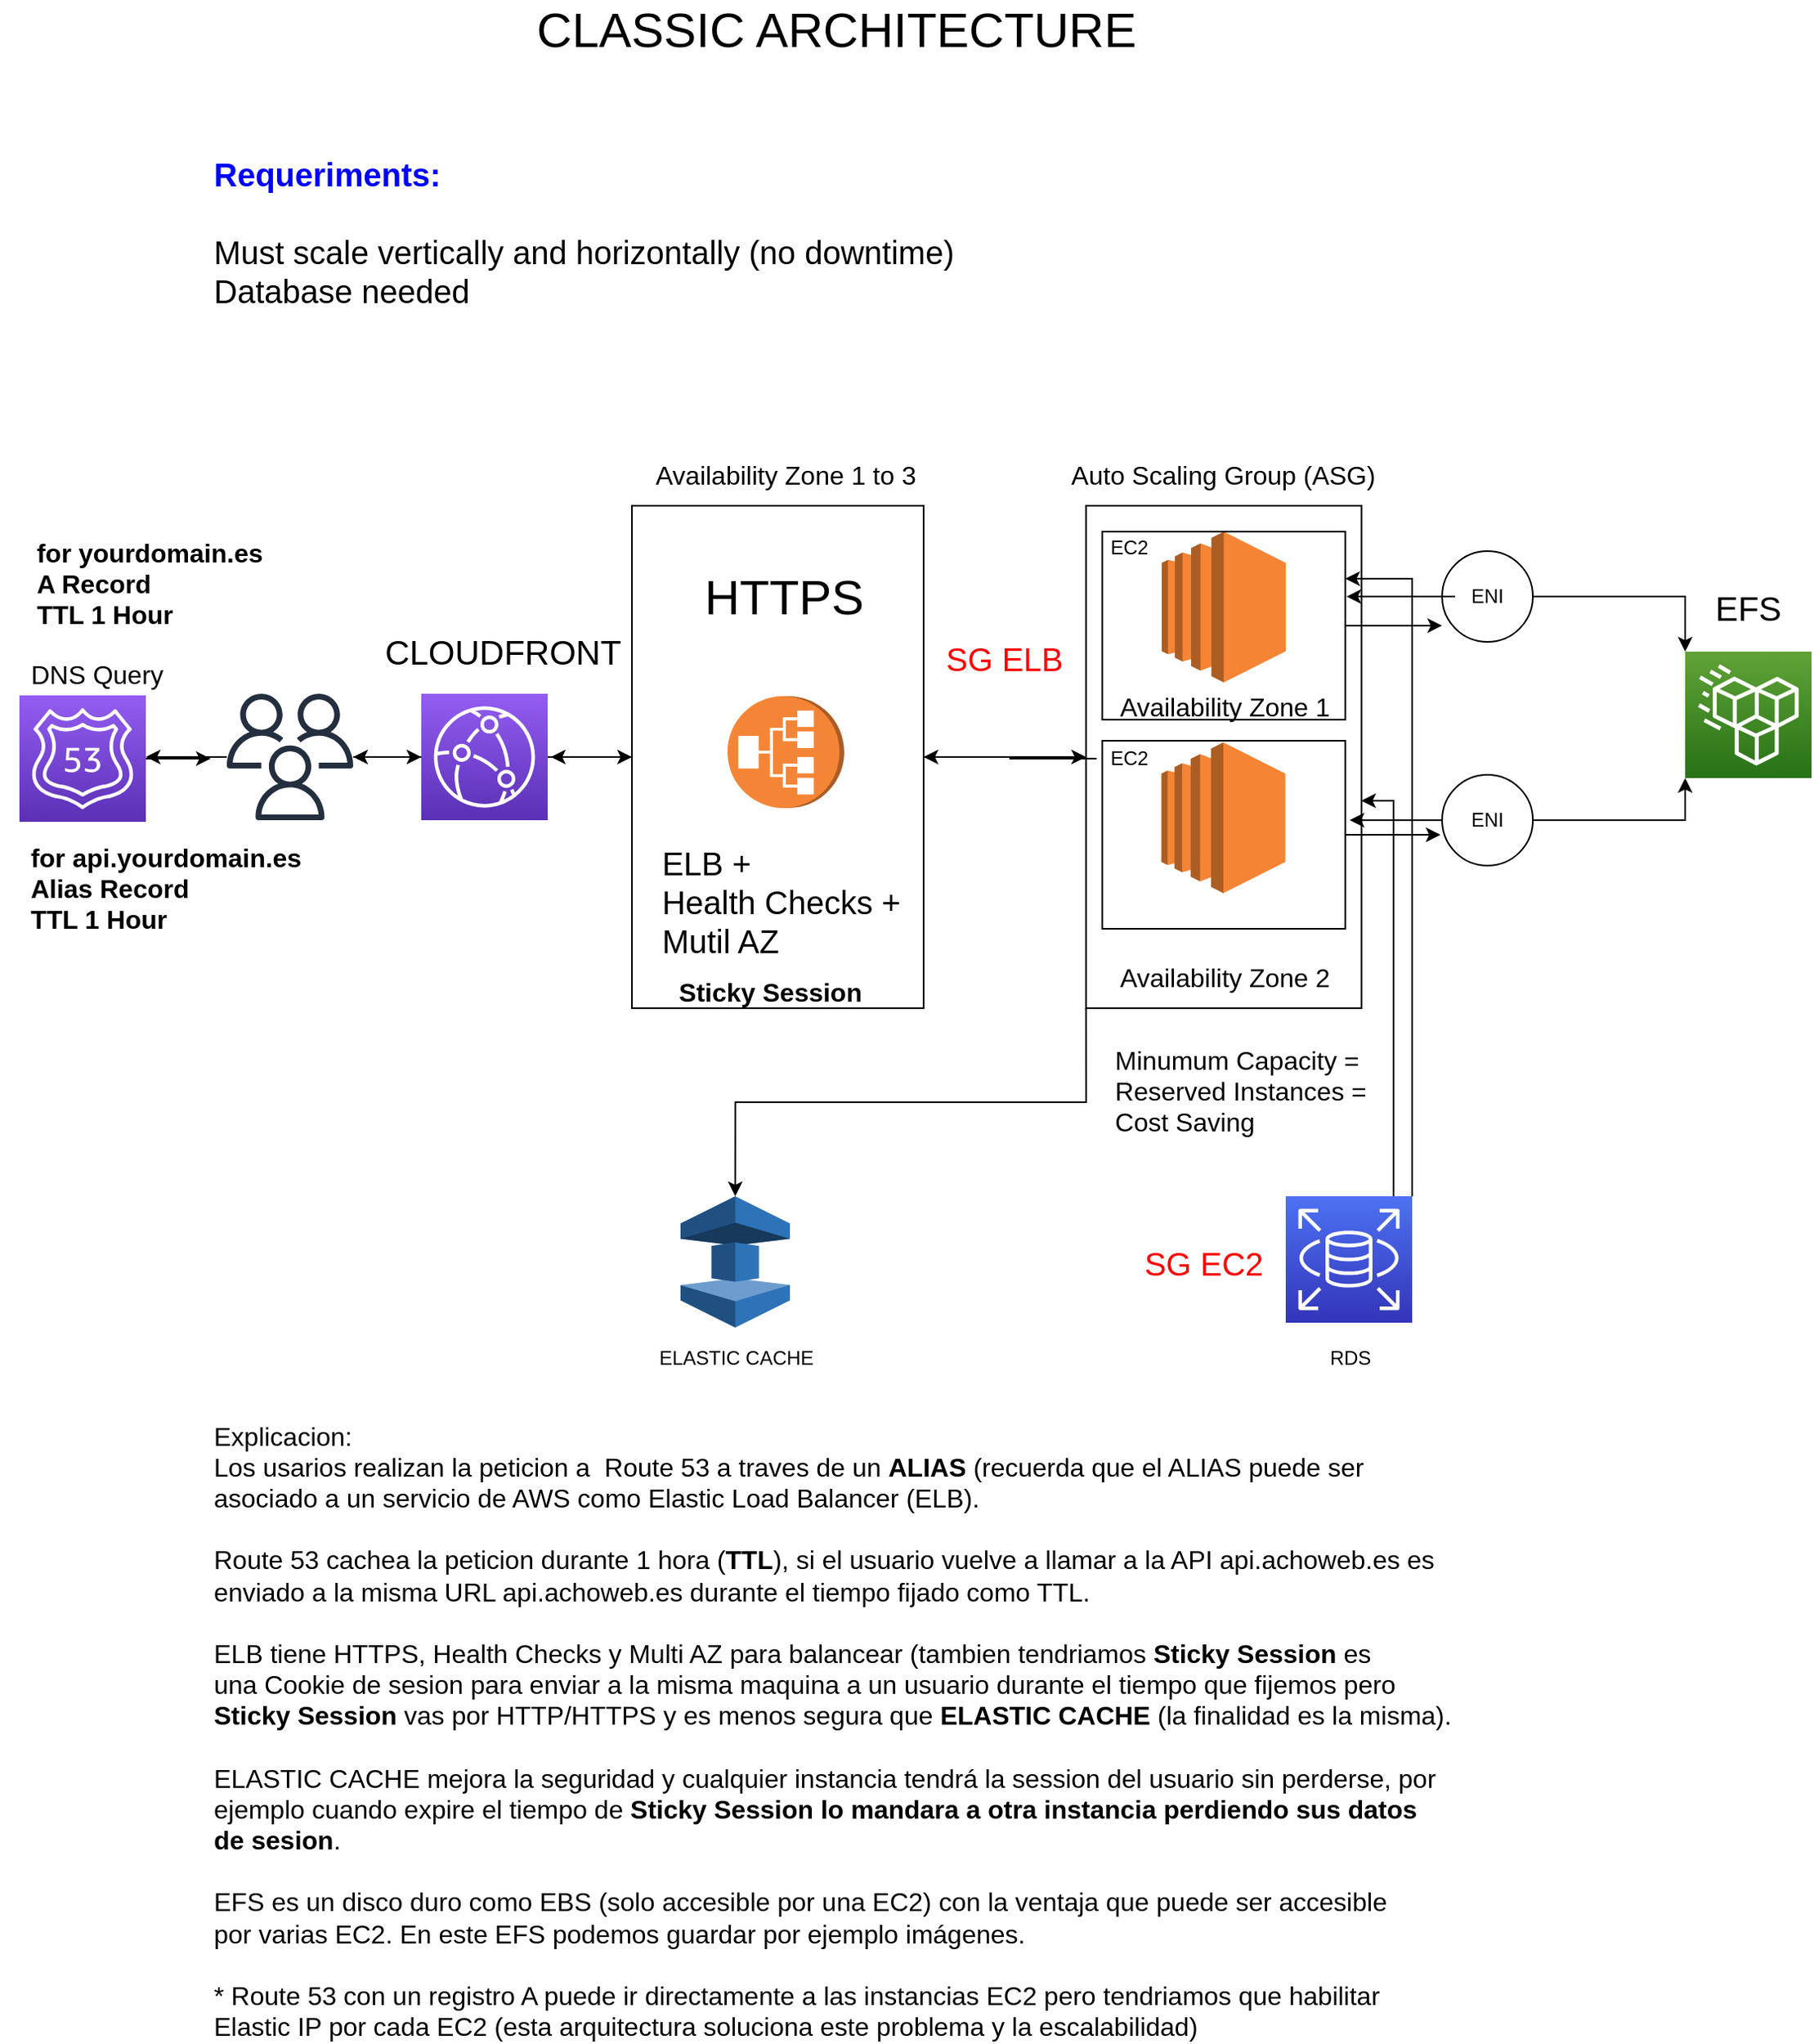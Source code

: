 <mxfile version="14.5.6" type="device"><diagram id="UPiS8NXmoR_QqrshqhKk" name="Page-1"><mxGraphModel dx="2375" dy="764" grid="1" gridSize="10" guides="1" tooltips="1" connect="1" arrows="1" fold="1" page="1" pageScale="1" pageWidth="1169" pageHeight="827" math="0" shadow="0"><root><mxCell id="0"/><mxCell id="1" parent="0"/><mxCell id="HN3po0Bu_yV8VkEdkoAv-14" style="edgeStyle=orthogonalEdgeStyle;rounded=0;orthogonalLoop=1;jettySize=auto;html=1;" edge="1" parent="1" source="cFpB6itkiRQnKSlR0vu7-1"><mxGeometry relative="1" as="geometry"><mxPoint x="40" y="480" as="targetPoint"/></mxGeometry></mxCell><mxCell id="cFpB6itkiRQnKSlR0vu7-1" value="" style="points=[[0,0,0],[0.25,0,0],[0.5,0,0],[0.75,0,0],[1,0,0],[0,1,0],[0.25,1,0],[0.5,1,0],[0.75,1,0],[1,1,0],[0,0.25,0],[0,0.5,0],[0,0.75,0],[1,0.25,0],[1,0.5,0],[1,0.75,0]];outlineConnect=0;fontColor=#232F3E;gradientColor=#945DF2;gradientDirection=north;fillColor=#5A30B5;strokeColor=#ffffff;dashed=0;verticalLabelPosition=bottom;verticalAlign=top;align=center;html=1;fontSize=12;fontStyle=0;aspect=fixed;shape=mxgraph.aws4.resourceIcon;resIcon=mxgraph.aws4.route_53;" parent="1" vertex="1"><mxGeometry x="-78" y="441" width="78" height="78" as="geometry"/></mxCell><mxCell id="cFpB6itkiRQnKSlR0vu7-2" value="" style="outlineConnect=0;dashed=0;verticalLabelPosition=bottom;verticalAlign=top;align=center;html=1;shape=mxgraph.aws3.application_load_balancer;fillColor=#F58536;gradientColor=none;rotation=-90;" parent="1" vertex="1"><mxGeometry x="360.5" y="440" width="69" height="72" as="geometry"/></mxCell><mxCell id="cFpB6itkiRQnKSlR0vu7-11" style="edgeStyle=orthogonalEdgeStyle;rounded=0;orthogonalLoop=1;jettySize=auto;html=1;exitX=1;exitY=0.5;exitDx=0;exitDy=0;entryX=0;entryY=0.5;entryDx=0;entryDy=0;" parent="1" source="cFpB6itkiRQnKSlR0vu7-6" target="cFpB6itkiRQnKSlR0vu7-7" edge="1"><mxGeometry relative="1" as="geometry"/></mxCell><mxCell id="HN3po0Bu_yV8VkEdkoAv-5" style="edgeStyle=orthogonalEdgeStyle;rounded=0;orthogonalLoop=1;jettySize=auto;html=1;" edge="1" parent="1" source="cFpB6itkiRQnKSlR0vu7-6"><mxGeometry relative="1" as="geometry"><mxPoint x="250" y="479" as="targetPoint"/></mxGeometry></mxCell><mxCell id="cFpB6itkiRQnKSlR0vu7-6" value="" style="rounded=0;whiteSpace=wrap;html=1;fillColor=none;" parent="1" vertex="1"><mxGeometry x="300" y="324" width="180" height="310" as="geometry"/></mxCell><mxCell id="c14kEfYcaKeEo-WnFyKS-1" style="edgeStyle=orthogonalEdgeStyle;rounded=0;orthogonalLoop=1;jettySize=auto;html=1;exitX=0;exitY=1;exitDx=0;exitDy=0;entryX=0.5;entryY=0;entryDx=0;entryDy=0;entryPerimeter=0;" parent="1" source="cFpB6itkiRQnKSlR0vu7-7" target="c14kEfYcaKeEo-WnFyKS-2" edge="1"><mxGeometry relative="1" as="geometry"><mxPoint x="360" y="760" as="targetPoint"/></mxGeometry></mxCell><mxCell id="cFpB6itkiRQnKSlR0vu7-7" value="" style="rounded=0;whiteSpace=wrap;html=1;fillColor=none;" parent="1" vertex="1"><mxGeometry x="580.25" y="324" width="170" height="310" as="geometry"/></mxCell><mxCell id="cFpB6itkiRQnKSlR0vu7-8" value="" style="outlineConnect=0;dashed=0;verticalLabelPosition=bottom;verticalAlign=top;align=center;html=1;shape=mxgraph.aws3.ec2;fillColor=#F58534;gradientColor=none;" parent="1" vertex="1"><mxGeometry x="627" y="340" width="76.5" height="93" as="geometry"/></mxCell><mxCell id="cFpB6itkiRQnKSlR0vu7-9" value="" style="outlineConnect=0;dashed=0;verticalLabelPosition=bottom;verticalAlign=top;align=center;html=1;shape=mxgraph.aws3.ec2;fillColor=#F58534;gradientColor=none;" parent="1" vertex="1"><mxGeometry x="626.75" y="470" width="76.5" height="93" as="geometry"/></mxCell><mxCell id="cFpB6itkiRQnKSlR0vu7-12" value="&lt;font style=&quot;font-size: 16px&quot;&gt;Availability Zone 1 to 3&lt;/font&gt;" style="text;html=1;strokeColor=none;fillColor=none;align=center;verticalAlign=middle;whiteSpace=wrap;rounded=0;" parent="1" vertex="1"><mxGeometry x="297.25" y="300" width="195.5" height="10" as="geometry"/></mxCell><mxCell id="cFpB6itkiRQnKSlR0vu7-13" value="&lt;div style=&quot;text-align: left ; font-size: 20px&quot;&gt;&lt;font style=&quot;font-size: 20px&quot;&gt;ELB +&amp;nbsp;&lt;/font&gt;&lt;/div&gt;&lt;font style=&quot;font-size: 20px&quot;&gt;&lt;div style=&quot;text-align: left&quot;&gt;Health Checks +&amp;nbsp;&lt;/div&gt;&lt;div style=&quot;text-align: left&quot;&gt;Mutil AZ&lt;/div&gt;&lt;/font&gt;" style="text;html=1;strokeColor=none;fillColor=none;align=center;verticalAlign=middle;whiteSpace=wrap;rounded=0;" parent="1" vertex="1"><mxGeometry x="297.25" y="563" width="195.5" height="10" as="geometry"/></mxCell><mxCell id="4a0Z87JIkSZJBz1gpJQF-12" style="edgeStyle=orthogonalEdgeStyle;rounded=0;orthogonalLoop=1;jettySize=auto;html=1;entryX=0;entryY=0.821;entryDx=0;entryDy=0;entryPerimeter=0;" parent="1" source="cFpB6itkiRQnKSlR0vu7-15" target="4a0Z87JIkSZJBz1gpJQF-2" edge="1"><mxGeometry relative="1" as="geometry"/></mxCell><mxCell id="cFpB6itkiRQnKSlR0vu7-15" value="" style="rounded=0;whiteSpace=wrap;html=1;fillColor=none;" parent="1" vertex="1"><mxGeometry x="590.25" y="340" width="150" height="116" as="geometry"/></mxCell><mxCell id="4a0Z87JIkSZJBz1gpJQF-13" style="edgeStyle=orthogonalEdgeStyle;rounded=0;orthogonalLoop=1;jettySize=auto;html=1;entryX=-0.018;entryY=0.661;entryDx=0;entryDy=0;entryPerimeter=0;" parent="1" source="cFpB6itkiRQnKSlR0vu7-16" target="4a0Z87JIkSZJBz1gpJQF-3" edge="1"><mxGeometry relative="1" as="geometry"/></mxCell><mxCell id="cFpB6itkiRQnKSlR0vu7-16" value="" style="rounded=0;whiteSpace=wrap;html=1;fillColor=none;" parent="1" vertex="1"><mxGeometry x="590.25" y="469" width="150" height="116" as="geometry"/></mxCell><mxCell id="cFpB6itkiRQnKSlR0vu7-17" value="&lt;font style=&quot;font-size: 16px&quot;&gt;Availability Zone 1&lt;/font&gt;" style="text;html=1;strokeColor=none;fillColor=none;align=center;verticalAlign=middle;whiteSpace=wrap;rounded=0;" parent="1" vertex="1"><mxGeometry x="567.5" y="443" width="195.5" height="10" as="geometry"/></mxCell><mxCell id="cFpB6itkiRQnKSlR0vu7-18" value="&lt;font style=&quot;font-size: 16px&quot;&gt;Availability Zone 2&lt;/font&gt;" style="text;html=1;strokeColor=none;fillColor=none;align=center;verticalAlign=middle;whiteSpace=wrap;rounded=0;" parent="1" vertex="1"><mxGeometry x="567.5" y="610" width="195.5" height="10" as="geometry"/></mxCell><mxCell id="cFpB6itkiRQnKSlR0vu7-19" value="&lt;font style=&quot;font-size: 16px&quot;&gt;Auto Scaling Group (ASG)&lt;/font&gt;" style="text;html=1;strokeColor=none;fillColor=none;align=center;verticalAlign=middle;whiteSpace=wrap;rounded=0;" parent="1" vertex="1"><mxGeometry x="567.25" y="300" width="195.5" height="10" as="geometry"/></mxCell><mxCell id="cFpB6itkiRQnKSlR0vu7-20" value="&lt;div style=&quot;text-align: left&quot;&gt;&lt;span style=&quot;font-size: 16px&quot;&gt;Minumum Capacity =&amp;nbsp;&lt;/span&gt;&lt;/div&gt;&lt;font style=&quot;font-size: 16px&quot;&gt;&lt;div style=&quot;text-align: left&quot;&gt;Reserved Instances =&amp;nbsp;&lt;/div&gt;&lt;div style=&quot;text-align: left&quot;&gt;Cost Saving&lt;/div&gt;&lt;/font&gt;" style="text;html=1;strokeColor=none;fillColor=none;align=center;verticalAlign=middle;whiteSpace=wrap;rounded=0;" parent="1" vertex="1"><mxGeometry x="580" y="680" width="195.5" height="10" as="geometry"/></mxCell><mxCell id="cFpB6itkiRQnKSlR0vu7-21" value="&lt;font style=&quot;font-size: 16px&quot;&gt;DNS Query&lt;/font&gt;" style="text;html=1;strokeColor=none;fillColor=none;align=center;verticalAlign=middle;whiteSpace=wrap;rounded=0;" parent="1" vertex="1"><mxGeometry x="-90" y="423" width="120" height="10" as="geometry"/></mxCell><mxCell id="cFpB6itkiRQnKSlR0vu7-27" value="&lt;div style=&quot;text-align: left&quot;&gt;&lt;b style=&quot;font-size: 16px&quot;&gt;for api.yourdomain.es&lt;/b&gt;&lt;/div&gt;&lt;font style=&quot;font-size: 16px&quot;&gt;&lt;div style=&quot;text-align: left&quot;&gt;&lt;b&gt;Alias Record&lt;/b&gt;&lt;/div&gt;&lt;b&gt;&lt;div style=&quot;text-align: left&quot;&gt;&lt;b&gt;TTL 1 Hour&lt;/b&gt;&lt;/div&gt;&lt;/b&gt;&lt;/font&gt;" style="text;html=1;align=center;verticalAlign=middle;resizable=0;points=[];autosize=1;" parent="1" vertex="1"><mxGeometry x="-78" y="535" width="180" height="50" as="geometry"/></mxCell><mxCell id="cFpB6itkiRQnKSlR0vu7-28" value="&lt;font style=&quot;font-size: 30px&quot;&gt;CLASSIC ARCHITECTURE&amp;nbsp;&lt;/font&gt;" style="text;html=1;align=center;verticalAlign=middle;resizable=0;points=[];autosize=1;" parent="1" vertex="1"><mxGeometry x="230" y="15" width="400" height="30" as="geometry"/></mxCell><mxCell id="cFpB6itkiRQnKSlR0vu7-29" value="&lt;font style=&quot;font-size: 20px&quot;&gt;&lt;font color=&quot;#0000ff&quot; style=&quot;font-size: 20px&quot;&gt;&lt;b&gt;Requeriments:&amp;nbsp;&lt;br&gt;&lt;/b&gt;&lt;/font&gt;&lt;br&gt;&lt;/font&gt;&lt;div style=&quot;font-size: 20px&quot;&gt;&lt;font style=&quot;font-size: 20px&quot;&gt;Must scale vertically and horizontally (no downtime)&lt;/font&gt;&lt;/div&gt;&lt;div style=&quot;font-size: 20px&quot;&gt;Database needed&amp;nbsp;&lt;/div&gt;" style="text;html=1;align=left;verticalAlign=middle;resizable=0;points=[];autosize=1;" parent="1" vertex="1"><mxGeometry x="40" y="120" width="470" height="70" as="geometry"/></mxCell><mxCell id="cFpB6itkiRQnKSlR0vu7-30" value="&lt;font style=&quot;font-size: 16px&quot;&gt;Explicacion: &lt;br&gt;Los usarios realizan la peticion a &amp;nbsp;Route 53 a traves de un &lt;b&gt;ALIAS&lt;/b&gt; (recuerda que el ALIAS puede ser&amp;nbsp;&lt;br&gt;asociado a un servicio de AWS como Elastic Load Balancer (ELB).&lt;br&gt;&lt;br&gt;Route 53 cachea la peticion durante 1 hora (&lt;b&gt;TTL&lt;/b&gt;), si el usuario vuelve a llamar a la API api.achoweb.es es&amp;nbsp;&lt;br&gt;enviado a la misma URL api.achoweb.es durante el tiempo fijado como TTL.&lt;br&gt;&lt;br&gt;ELB tiene HTTPS, Health Checks y Multi AZ para balancear (tambien tendriamos&amp;nbsp;&lt;b&gt;Sticky Session &lt;/b&gt;es&amp;nbsp;&lt;br&gt;una Cookie de sesion para enviar a la misma maquina a un usuario durante el tiempo que fijemos pero&amp;nbsp;&lt;br&gt;&lt;b&gt;Sticky Session &lt;/b&gt;vas por HTTP/HTTPS y es menos segura que &lt;b&gt;ELASTIC CACHE&lt;/b&gt; (la finalidad es la misma).&lt;br&gt;&lt;br&gt;ELASTIC CACHE mejora la seguridad y cualquier instancia tendrá la session del usuario sin perderse, por&amp;nbsp;&lt;br&gt;ejemplo cuando expire el tiempo de&amp;nbsp;&lt;b&gt;Sticky Session lo mandara a otra instancia perdiendo sus datos&amp;nbsp;&lt;br&gt;de sesion&lt;/b&gt;.&lt;br&gt;&lt;br&gt;EFS es un disco duro como EBS (solo accesible por una EC2) con la ventaja que puede ser accesible &lt;br&gt;por varias EC2. En este EFS podemos guardar por ejemplo imágenes.&lt;br&gt;&lt;br&gt;* Route 53 con un registro A puede ir directamente a las instancias EC2 pero tendriamos que habilitar&lt;br&gt;Elastic IP por cada EC2 (esta arquitectura soluciona este problema y la escalabilidad)&lt;br&gt;&lt;/font&gt;" style="text;html=1;align=left;verticalAlign=middle;resizable=0;points=[];autosize=1;" parent="1" vertex="1"><mxGeometry x="40" y="925" width="780" height="310" as="geometry"/></mxCell><mxCell id="cFpB6itkiRQnKSlR0vu7-32" value="&lt;font style=&quot;font-size: 30px&quot;&gt;HTTPS&lt;/font&gt;" style="text;html=1;strokeColor=none;fillColor=none;align=center;verticalAlign=middle;whiteSpace=wrap;rounded=0;" parent="1" vertex="1"><mxGeometry x="374" y="370" width="40" height="20" as="geometry"/></mxCell><mxCell id="cFpB6itkiRQnKSlR0vu7-34" value="EC2" style="text;html=1;strokeColor=none;fillColor=none;align=center;verticalAlign=middle;whiteSpace=wrap;rounded=0;" parent="1" vertex="1"><mxGeometry x="586.75" y="340" width="40" height="20" as="geometry"/></mxCell><mxCell id="HN3po0Bu_yV8VkEdkoAv-7" style="edgeStyle=orthogonalEdgeStyle;rounded=0;orthogonalLoop=1;jettySize=auto;html=1;" edge="1" parent="1" source="cFpB6itkiRQnKSlR0vu7-35" target="cFpB6itkiRQnKSlR0vu7-6"><mxGeometry relative="1" as="geometry"/></mxCell><mxCell id="cFpB6itkiRQnKSlR0vu7-35" value="EC2" style="text;html=1;strokeColor=none;fillColor=none;align=center;verticalAlign=middle;whiteSpace=wrap;rounded=0;" parent="1" vertex="1"><mxGeometry x="586.75" y="470" width="40" height="20" as="geometry"/></mxCell><mxCell id="c14kEfYcaKeEo-WnFyKS-2" value="" style="outlineConnect=0;dashed=0;verticalLabelPosition=bottom;verticalAlign=top;align=center;html=1;shape=mxgraph.aws3.elasticache;fillColor=#2E73B8;gradientColor=none;" parent="1" vertex="1"><mxGeometry x="330" y="750" width="67.5" height="81" as="geometry"/></mxCell><mxCell id="c14kEfYcaKeEo-WnFyKS-7" style="edgeStyle=orthogonalEdgeStyle;rounded=0;orthogonalLoop=1;jettySize=auto;html=1;exitX=1;exitY=0;exitDx=0;exitDy=0;exitPerimeter=0;entryX=1;entryY=0.25;entryDx=0;entryDy=0;" parent="1" source="c14kEfYcaKeEo-WnFyKS-3" target="cFpB6itkiRQnKSlR0vu7-15" edge="1"><mxGeometry relative="1" as="geometry"/></mxCell><mxCell id="c14kEfYcaKeEo-WnFyKS-8" style="edgeStyle=orthogonalEdgeStyle;rounded=0;orthogonalLoop=1;jettySize=auto;html=1;entryX=0.999;entryY=0.587;entryDx=0;entryDy=0;entryPerimeter=0;" parent="1" target="cFpB6itkiRQnKSlR0vu7-7" edge="1"><mxGeometry relative="1" as="geometry"><mxPoint x="780" y="770" as="sourcePoint"/><Array as="points"><mxPoint x="770" y="770"/><mxPoint x="770" y="506"/></Array></mxGeometry></mxCell><mxCell id="c14kEfYcaKeEo-WnFyKS-3" value="" style="points=[[0,0,0],[0.25,0,0],[0.5,0,0],[0.75,0,0],[1,0,0],[0,1,0],[0.25,1,0],[0.5,1,0],[0.75,1,0],[1,1,0],[0,0.25,0],[0,0.5,0],[0,0.75,0],[1,0.25,0],[1,0.5,0],[1,0.75,0]];outlineConnect=0;fontColor=#232F3E;gradientColor=#4D72F3;gradientDirection=north;fillColor=#3334B9;strokeColor=#ffffff;dashed=0;verticalLabelPosition=bottom;verticalAlign=top;align=center;html=1;fontSize=12;fontStyle=0;aspect=fixed;shape=mxgraph.aws4.resourceIcon;resIcon=mxgraph.aws4.rds;" parent="1" vertex="1"><mxGeometry x="703.5" y="750" width="78" height="78" as="geometry"/></mxCell><mxCell id="c14kEfYcaKeEo-WnFyKS-10" value="ELASTIC CACHE" style="text;html=1;align=center;verticalAlign=middle;resizable=0;points=[];autosize=1;" parent="1" vertex="1"><mxGeometry x="308.75" y="840" width="110" height="20" as="geometry"/></mxCell><mxCell id="c14kEfYcaKeEo-WnFyKS-12" value="RDS&lt;br&gt;" style="text;html=1;align=center;verticalAlign=middle;resizable=0;points=[];autosize=1;" parent="1" vertex="1"><mxGeometry x="723" y="840" width="40" height="20" as="geometry"/></mxCell><mxCell id="c14kEfYcaKeEo-WnFyKS-13" value="&lt;font style=&quot;font-size: 16px&quot;&gt;&lt;b&gt;Sticky Session&lt;/b&gt;&lt;/font&gt;" style="text;html=1;align=center;verticalAlign=middle;resizable=0;points=[];autosize=1;" parent="1" vertex="1"><mxGeometry x="320" y="614" width="130" height="20" as="geometry"/></mxCell><mxCell id="4a0Z87JIkSZJBz1gpJQF-1" value="" style="points=[[0,0,0],[0.25,0,0],[0.5,0,0],[0.75,0,0],[1,0,0],[0,1,0],[0.25,1,0],[0.5,1,0],[0.75,1,0],[1,1,0],[0,0.25,0],[0,0.5,0],[0,0.75,0],[1,0.25,0],[1,0.5,0],[1,0.75,0]];outlineConnect=0;fontColor=#232F3E;gradientColor=#60A337;gradientDirection=north;fillColor=#277116;strokeColor=#ffffff;dashed=0;verticalLabelPosition=bottom;verticalAlign=top;align=center;html=1;fontSize=12;fontStyle=0;aspect=fixed;shape=mxgraph.aws4.resourceIcon;resIcon=mxgraph.aws4.efs_standard;" parent="1" vertex="1"><mxGeometry x="950" y="414" width="78" height="78" as="geometry"/></mxCell><mxCell id="4a0Z87JIkSZJBz1gpJQF-5" style="edgeStyle=orthogonalEdgeStyle;rounded=0;orthogonalLoop=1;jettySize=auto;html=1;entryX=0;entryY=0;entryDx=0;entryDy=0;entryPerimeter=0;" parent="1" source="4a0Z87JIkSZJBz1gpJQF-2" target="4a0Z87JIkSZJBz1gpJQF-1" edge="1"><mxGeometry relative="1" as="geometry"/></mxCell><mxCell id="4a0Z87JIkSZJBz1gpJQF-2" value="" style="ellipse;whiteSpace=wrap;html=1;aspect=fixed;" parent="1" vertex="1"><mxGeometry x="800" y="352" width="56" height="56" as="geometry"/></mxCell><mxCell id="4a0Z87JIkSZJBz1gpJQF-4" style="edgeStyle=orthogonalEdgeStyle;rounded=0;orthogonalLoop=1;jettySize=auto;html=1;entryX=0;entryY=1;entryDx=0;entryDy=0;entryPerimeter=0;" parent="1" source="4a0Z87JIkSZJBz1gpJQF-3" target="4a0Z87JIkSZJBz1gpJQF-1" edge="1"><mxGeometry relative="1" as="geometry"/></mxCell><mxCell id="HN3po0Bu_yV8VkEdkoAv-8" style="edgeStyle=orthogonalEdgeStyle;rounded=0;orthogonalLoop=1;jettySize=auto;html=1;entryX=1.018;entryY=0.422;entryDx=0;entryDy=0;entryPerimeter=0;" edge="1" parent="1" source="4a0Z87JIkSZJBz1gpJQF-3" target="cFpB6itkiRQnKSlR0vu7-16"><mxGeometry relative="1" as="geometry"/></mxCell><mxCell id="4a0Z87JIkSZJBz1gpJQF-3" value="" style="ellipse;whiteSpace=wrap;html=1;aspect=fixed;" parent="1" vertex="1"><mxGeometry x="800" y="490" width="56" height="56" as="geometry"/></mxCell><mxCell id="4a0Z87JIkSZJBz1gpJQF-6" value="ENI" style="text;html=1;strokeColor=none;fillColor=none;align=center;verticalAlign=middle;whiteSpace=wrap;rounded=0;" parent="1" vertex="1"><mxGeometry x="808" y="508" width="40" height="20" as="geometry"/></mxCell><mxCell id="HN3po0Bu_yV8VkEdkoAv-9" style="edgeStyle=orthogonalEdgeStyle;rounded=0;orthogonalLoop=1;jettySize=auto;html=1;entryX=1.005;entryY=0.345;entryDx=0;entryDy=0;entryPerimeter=0;" edge="1" parent="1" source="4a0Z87JIkSZJBz1gpJQF-7" target="cFpB6itkiRQnKSlR0vu7-15"><mxGeometry relative="1" as="geometry"/></mxCell><mxCell id="4a0Z87JIkSZJBz1gpJQF-7" value="ENI" style="text;html=1;strokeColor=none;fillColor=none;align=center;verticalAlign=middle;whiteSpace=wrap;rounded=0;" parent="1" vertex="1"><mxGeometry x="808" y="370" width="40" height="20" as="geometry"/></mxCell><mxCell id="4a0Z87JIkSZJBz1gpJQF-8" value="&lt;font style=&quot;font-size: 21px&quot;&gt;EFS&lt;/font&gt;" style="text;html=1;strokeColor=none;fillColor=none;align=center;verticalAlign=middle;whiteSpace=wrap;rounded=0;" parent="1" vertex="1"><mxGeometry x="969" y="376.5" width="40" height="20" as="geometry"/></mxCell><mxCell id="4a0Z87JIkSZJBz1gpJQF-10" value="&lt;font style=&quot;font-size: 20px&quot; color=&quot;#ff0000&quot;&gt;SG ELB&lt;/font&gt;" style="text;html=1;strokeColor=none;fillColor=none;align=center;verticalAlign=middle;whiteSpace=wrap;rounded=0;" parent="1" vertex="1"><mxGeometry x="480" y="408" width="100" height="20" as="geometry"/></mxCell><mxCell id="4a0Z87JIkSZJBz1gpJQF-11" value="&lt;font style=&quot;font-size: 20px&quot; color=&quot;#ff0000&quot;&gt;SG EC2&lt;/font&gt;" style="text;html=1;strokeColor=none;fillColor=none;align=center;verticalAlign=middle;whiteSpace=wrap;rounded=0;" parent="1" vertex="1"><mxGeometry x="603.25" y="780.5" width="100" height="20" as="geometry"/></mxCell><mxCell id="4a0Z87JIkSZJBz1gpJQF-14" value="&lt;div style=&quot;text-align: left&quot;&gt;&lt;b style=&quot;font-size: 16px&quot;&gt;for yourdomain.es&lt;/b&gt;&lt;/div&gt;&lt;font style=&quot;font-size: 16px&quot;&gt;&lt;div style=&quot;text-align: left&quot;&gt;&lt;b&gt;A Record&lt;/b&gt;&lt;/div&gt;&lt;b&gt;&lt;div style=&quot;text-align: left&quot;&gt;&lt;b&gt;TTL 1 Hour&lt;/b&gt;&lt;/div&gt;&lt;/b&gt;&lt;/font&gt;" style="text;html=1;align=center;verticalAlign=middle;resizable=0;points=[];autosize=1;" parent="1" vertex="1"><mxGeometry x="-78" y="346.5" width="160" height="50" as="geometry"/></mxCell><mxCell id="HN3po0Bu_yV8VkEdkoAv-3" style="edgeStyle=orthogonalEdgeStyle;rounded=0;orthogonalLoop=1;jettySize=auto;html=1;exitX=1;exitY=0.5;exitDx=0;exitDy=0;exitPerimeter=0;entryX=0;entryY=0.5;entryDx=0;entryDy=0;" edge="1" parent="1" source="HN3po0Bu_yV8VkEdkoAv-1" target="cFpB6itkiRQnKSlR0vu7-6"><mxGeometry relative="1" as="geometry"/></mxCell><mxCell id="HN3po0Bu_yV8VkEdkoAv-6" style="edgeStyle=orthogonalEdgeStyle;rounded=0;orthogonalLoop=1;jettySize=auto;html=1;" edge="1" parent="1" source="HN3po0Bu_yV8VkEdkoAv-1" target="cFpB6itkiRQnKSlR0vu7-22"><mxGeometry relative="1" as="geometry"/></mxCell><mxCell id="HN3po0Bu_yV8VkEdkoAv-1" value="" style="points=[[0,0,0],[0.25,0,0],[0.5,0,0],[0.75,0,0],[1,0,0],[0,1,0],[0.25,1,0],[0.5,1,0],[0.75,1,0],[1,1,0],[0,0.25,0],[0,0.5,0],[0,0.75,0],[1,0.25,0],[1,0.5,0],[1,0.75,0]];outlineConnect=0;fontColor=#232F3E;gradientColor=#945DF2;gradientDirection=north;fillColor=#5A30B5;strokeColor=#ffffff;dashed=0;verticalLabelPosition=bottom;verticalAlign=top;align=center;html=1;fontSize=12;fontStyle=0;aspect=fixed;shape=mxgraph.aws4.resourceIcon;resIcon=mxgraph.aws4.cloudfront;" vertex="1" parent="1"><mxGeometry x="170" y="440" width="78" height="78" as="geometry"/></mxCell><mxCell id="HN3po0Bu_yV8VkEdkoAv-4" value="" style="edgeStyle=orthogonalEdgeStyle;rounded=0;orthogonalLoop=1;jettySize=auto;html=1;" edge="1" parent="1" source="cFpB6itkiRQnKSlR0vu7-22" target="HN3po0Bu_yV8VkEdkoAv-1"><mxGeometry relative="1" as="geometry"/></mxCell><mxCell id="HN3po0Bu_yV8VkEdkoAv-15" style="edgeStyle=orthogonalEdgeStyle;rounded=0;orthogonalLoop=1;jettySize=auto;html=1;" edge="1" parent="1" source="cFpB6itkiRQnKSlR0vu7-22"><mxGeometry relative="1" as="geometry"><mxPoint y="479" as="targetPoint"/></mxGeometry></mxCell><mxCell id="cFpB6itkiRQnKSlR0vu7-22" value="" style="outlineConnect=0;fontColor=#232F3E;gradientColor=none;fillColor=#232F3E;strokeColor=none;dashed=0;verticalLabelPosition=bottom;verticalAlign=top;align=center;html=1;fontSize=12;fontStyle=0;aspect=fixed;pointerEvents=1;shape=mxgraph.aws4.users;" parent="1" vertex="1"><mxGeometry x="50" y="440" width="78" height="78" as="geometry"/></mxCell><mxCell id="HN3po0Bu_yV8VkEdkoAv-16" value="&lt;font style=&quot;font-size: 21px&quot;&gt;CLOUDFRONT&lt;/font&gt;" style="text;html=1;strokeColor=none;fillColor=none;align=center;verticalAlign=middle;whiteSpace=wrap;rounded=0;" vertex="1" parent="1"><mxGeometry x="121" y="404" width="199" height="20" as="geometry"/></mxCell></root></mxGraphModel></diagram></mxfile>